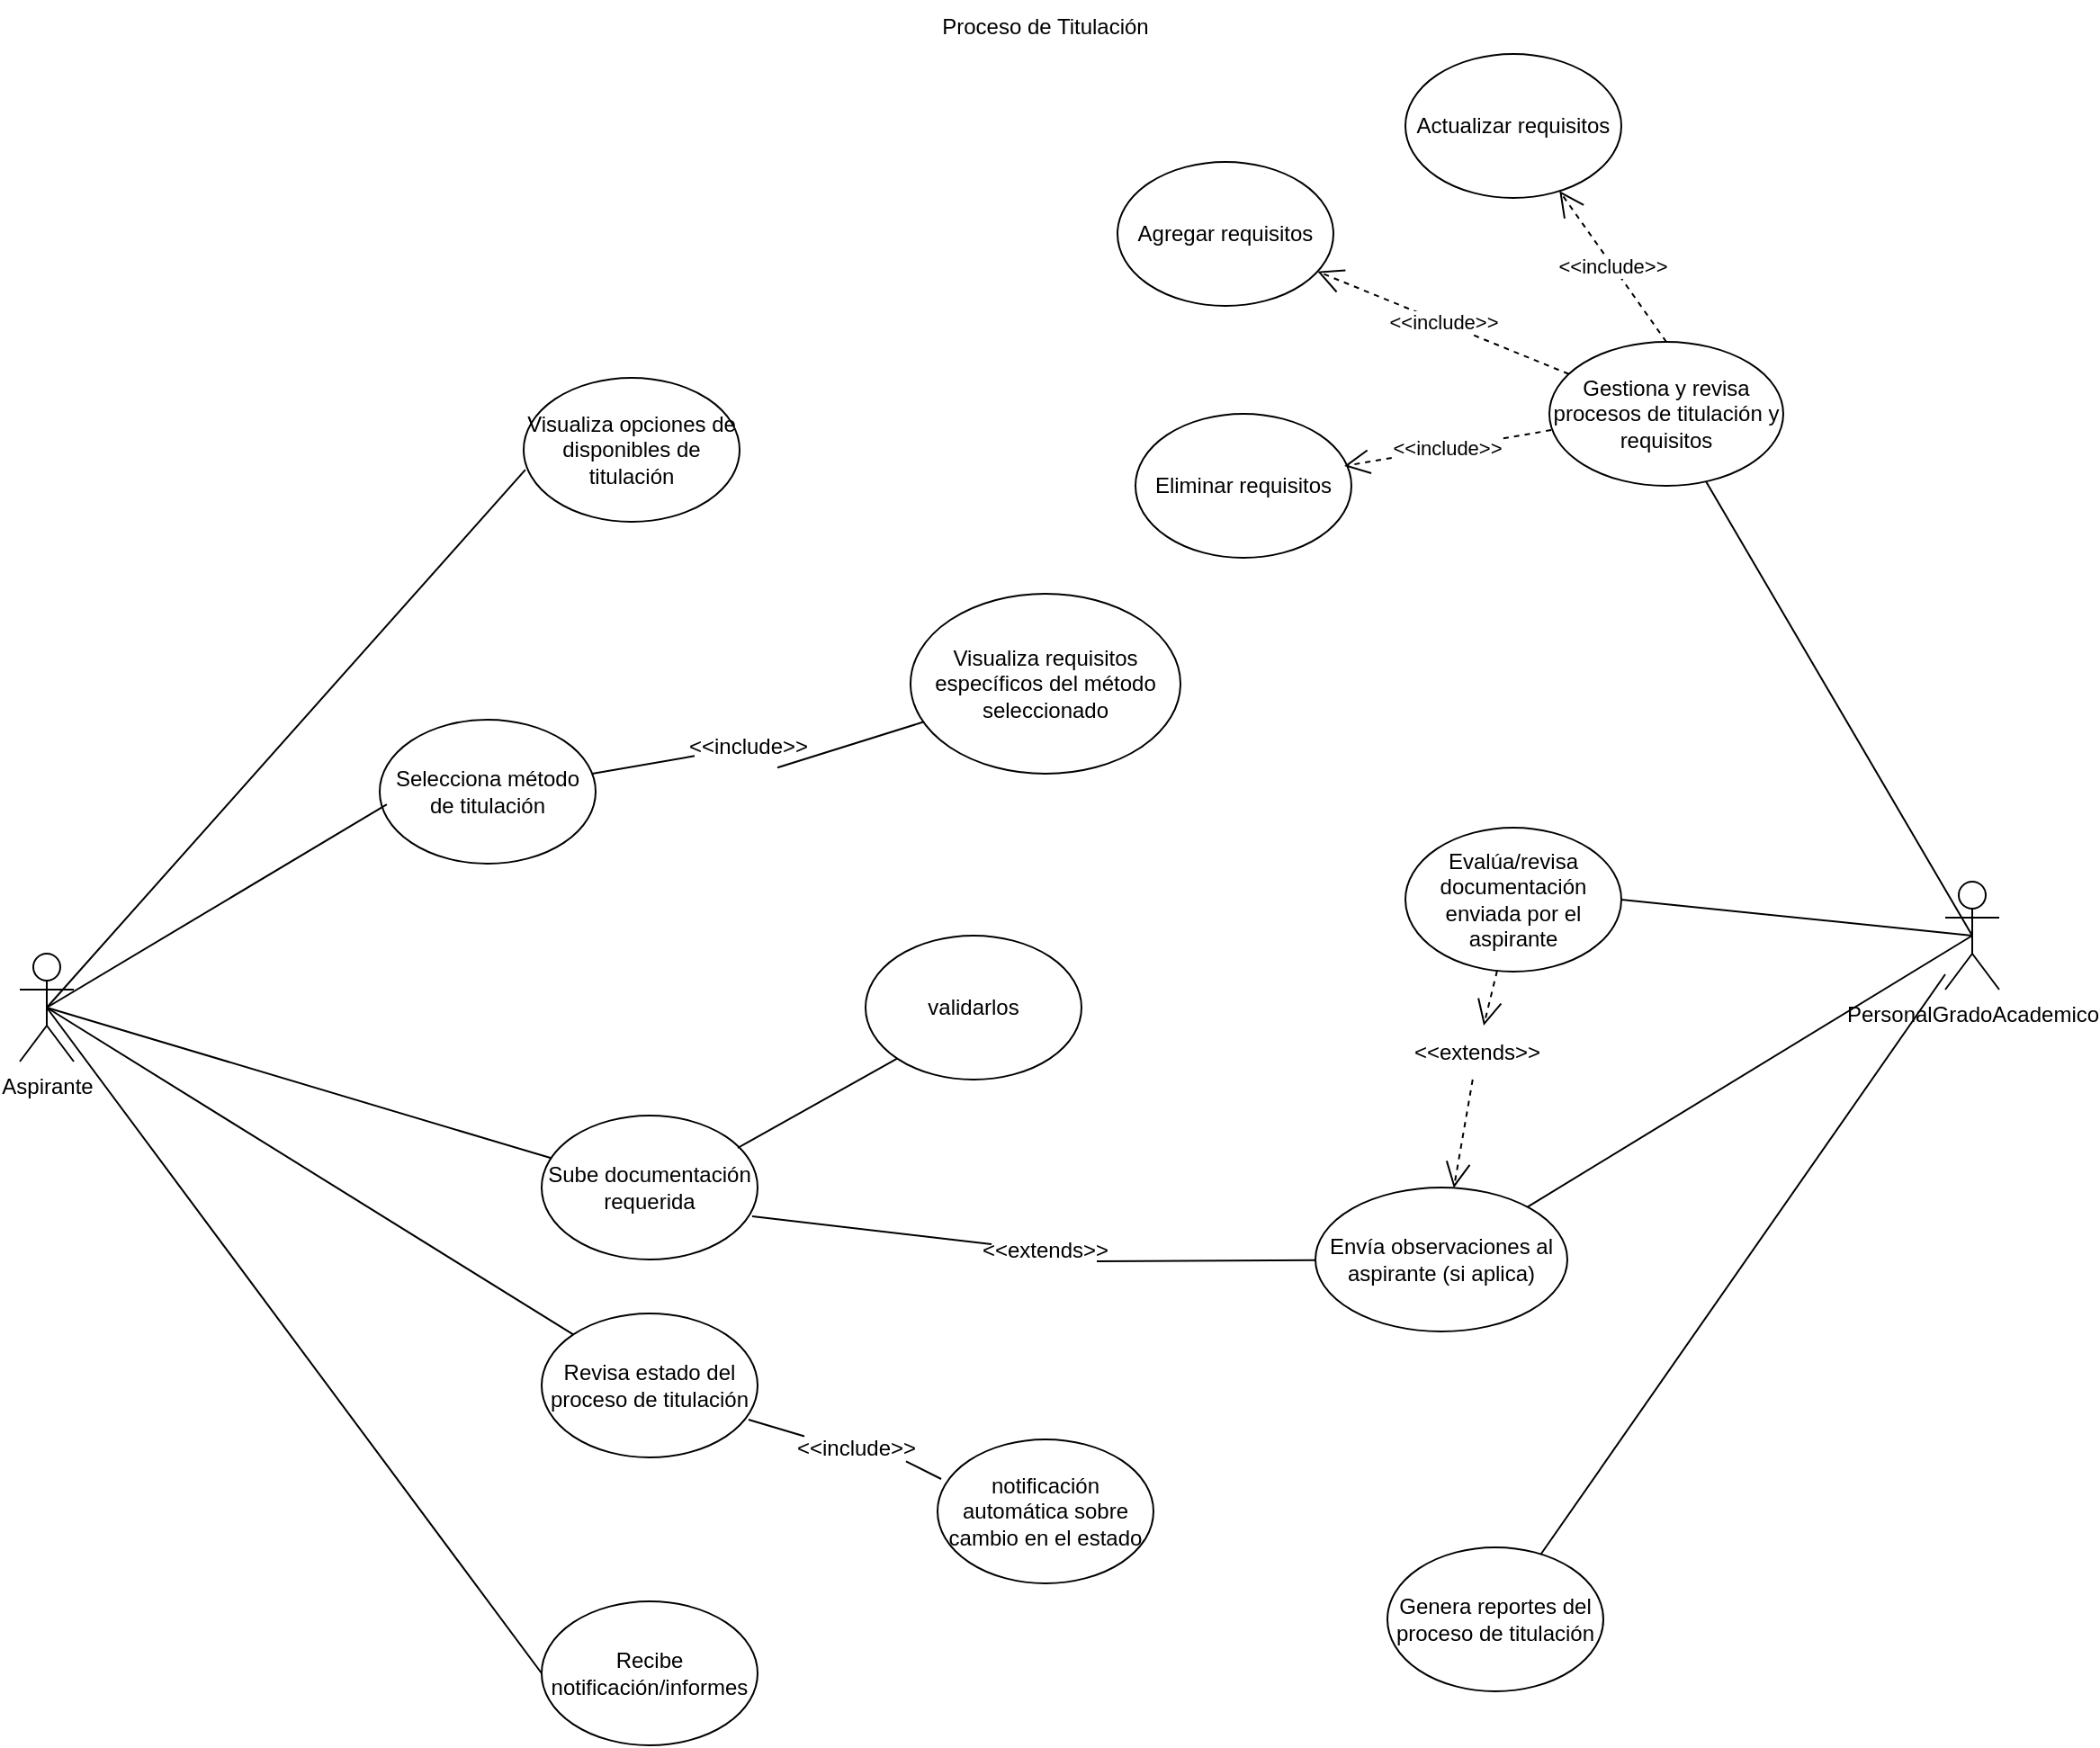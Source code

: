 <mxfile version="24.8.8">
  <diagram name="Página-1" id="6kvAzYXbWx3bvD8KSQS8">
    <mxGraphModel dx="1434" dy="1874" grid="1" gridSize="10" guides="1" tooltips="1" connect="1" arrows="1" fold="1" page="1" pageScale="1" pageWidth="850" pageHeight="1100" math="0" shadow="0">
      <root>
        <mxCell id="0" />
        <mxCell id="1" parent="0" />
        <mxCell id="M-7weo6VbnsM46FDoeIf-1" value="Aspirante" style="shape=umlActor;verticalLabelPosition=bottom;verticalAlign=top;html=1;outlineConnect=0;" vertex="1" parent="1">
          <mxGeometry x="50" y="440" width="30" height="60" as="geometry" />
        </mxCell>
        <mxCell id="M-7weo6VbnsM46FDoeIf-2" value="PersonalGradoAcademico" style="shape=umlActor;verticalLabelPosition=bottom;verticalAlign=top;html=1;outlineConnect=0;" vertex="1" parent="1">
          <mxGeometry x="1120" y="400" width="30" height="60" as="geometry" />
        </mxCell>
        <mxCell id="M-7weo6VbnsM46FDoeIf-5" value="validarlos" style="ellipse;whiteSpace=wrap;html=1;" vertex="1" parent="1">
          <mxGeometry x="520" y="430" width="120" height="80" as="geometry" />
        </mxCell>
        <mxCell id="M-7weo6VbnsM46FDoeIf-7" value="Sube documentación requerida" style="ellipse;whiteSpace=wrap;html=1;" vertex="1" parent="1">
          <mxGeometry x="340" y="530" width="120" height="80" as="geometry" />
        </mxCell>
        <mxCell id="M-7weo6VbnsM46FDoeIf-9" value="Evalúa/revisa documentación enviada por el aspirante" style="ellipse;whiteSpace=wrap;html=1;" vertex="1" parent="1">
          <mxGeometry x="820" y="370" width="120" height="80" as="geometry" />
        </mxCell>
        <mxCell id="M-7weo6VbnsM46FDoeIf-11" value="Gestiona y revisa procesos de titulación y requisitos" style="ellipse;whiteSpace=wrap;html=1;" vertex="1" parent="1">
          <mxGeometry x="900" y="100" width="130" height="80" as="geometry" />
        </mxCell>
        <mxCell id="M-7weo6VbnsM46FDoeIf-14" value="Visualiza opciones de disponibles de titulación" style="ellipse;whiteSpace=wrap;html=1;" vertex="1" parent="1">
          <mxGeometry x="330" y="120" width="120" height="80" as="geometry" />
        </mxCell>
        <mxCell id="M-7weo6VbnsM46FDoeIf-15" value="Selecciona método de titulación" style="ellipse;whiteSpace=wrap;html=1;" vertex="1" parent="1">
          <mxGeometry x="250" y="310" width="120" height="80" as="geometry" />
        </mxCell>
        <mxCell id="M-7weo6VbnsM46FDoeIf-16" value="Visualiza requisitos específicos del método seleccionado" style="ellipse;whiteSpace=wrap;html=1;" vertex="1" parent="1">
          <mxGeometry x="545" y="240" width="150" height="100" as="geometry" />
        </mxCell>
        <mxCell id="M-7weo6VbnsM46FDoeIf-17" value="Revisa estado del proceso de titulación" style="ellipse;whiteSpace=wrap;html=1;" vertex="1" parent="1">
          <mxGeometry x="340" y="640" width="120" height="80" as="geometry" />
        </mxCell>
        <mxCell id="M-7weo6VbnsM46FDoeIf-18" value="Recibe notificación/informes" style="ellipse;whiteSpace=wrap;html=1;" vertex="1" parent="1">
          <mxGeometry x="340" y="800" width="120" height="80" as="geometry" />
        </mxCell>
        <mxCell id="M-7weo6VbnsM46FDoeIf-19" value="Envía observaciones al aspirante (si aplica)" style="ellipse;whiteSpace=wrap;html=1;" vertex="1" parent="1">
          <mxGeometry x="770" y="570" width="140" height="80" as="geometry" />
        </mxCell>
        <mxCell id="M-7weo6VbnsM46FDoeIf-20" value="Genera reportes del proceso de titulación" style="ellipse;whiteSpace=wrap;html=1;" vertex="1" parent="1">
          <mxGeometry x="810" y="770" width="120" height="80" as="geometry" />
        </mxCell>
        <mxCell id="M-7weo6VbnsM46FDoeIf-21" value="Proceso de Titulación" style="text;html=1;align=center;verticalAlign=middle;whiteSpace=wrap;rounded=0;" vertex="1" parent="1">
          <mxGeometry x="545" y="-90" width="150" height="30" as="geometry" />
        </mxCell>
        <mxCell id="M-7weo6VbnsM46FDoeIf-22" value="" style="endArrow=none;html=1;rounded=0;entryX=0.5;entryY=0.5;entryDx=0;entryDy=0;entryPerimeter=0;exitX=0.008;exitY=0.638;exitDx=0;exitDy=0;exitPerimeter=0;" edge="1" parent="1" source="M-7weo6VbnsM46FDoeIf-14" target="M-7weo6VbnsM46FDoeIf-1">
          <mxGeometry width="50" height="50" relative="1" as="geometry">
            <mxPoint x="360" y="280.005" as="sourcePoint" />
            <mxPoint x="100" y="448.24" as="targetPoint" />
          </mxGeometry>
        </mxCell>
        <mxCell id="M-7weo6VbnsM46FDoeIf-27" value="" style="endArrow=none;html=1;rounded=0;exitX=0.5;exitY=0.5;exitDx=0;exitDy=0;exitPerimeter=0;" edge="1" parent="1" source="M-7weo6VbnsM46FDoeIf-1" target="M-7weo6VbnsM46FDoeIf-7">
          <mxGeometry width="50" height="50" relative="1" as="geometry">
            <mxPoint x="590" y="520" as="sourcePoint" />
            <mxPoint x="640" y="470" as="targetPoint" />
          </mxGeometry>
        </mxCell>
        <mxCell id="M-7weo6VbnsM46FDoeIf-28" value="" style="endArrow=open;endSize=12;dashed=1;html=1;rounded=0;" edge="1" parent="1" source="M-7weo6VbnsM46FDoeIf-29" target="M-7weo6VbnsM46FDoeIf-19">
          <mxGeometry width="160" relative="1" as="geometry">
            <mxPoint x="540" y="500" as="sourcePoint" />
            <mxPoint x="700" y="500" as="targetPoint" />
          </mxGeometry>
        </mxCell>
        <mxCell id="M-7weo6VbnsM46FDoeIf-31" value="" style="endArrow=none;html=1;rounded=0;entryX=0.5;entryY=0.5;entryDx=0;entryDy=0;entryPerimeter=0;" edge="1" parent="1" source="M-7weo6VbnsM46FDoeIf-11" target="M-7weo6VbnsM46FDoeIf-2">
          <mxGeometry width="50" height="50" relative="1" as="geometry">
            <mxPoint x="590" y="520" as="sourcePoint" />
            <mxPoint x="640" y="470" as="targetPoint" />
          </mxGeometry>
        </mxCell>
        <mxCell id="M-7weo6VbnsM46FDoeIf-32" value="" style="endArrow=none;html=1;rounded=0;entryX=0.5;entryY=0.5;entryDx=0;entryDy=0;entryPerimeter=0;exitX=1;exitY=0.5;exitDx=0;exitDy=0;" edge="1" parent="1" source="M-7weo6VbnsM46FDoeIf-9" target="M-7weo6VbnsM46FDoeIf-2">
          <mxGeometry width="50" height="50" relative="1" as="geometry">
            <mxPoint x="590" y="460" as="sourcePoint" />
            <mxPoint x="640" y="410" as="targetPoint" />
          </mxGeometry>
        </mxCell>
        <mxCell id="M-7weo6VbnsM46FDoeIf-33" value="" style="endArrow=none;html=1;rounded=0;entryX=0.5;entryY=0.5;entryDx=0;entryDy=0;entryPerimeter=0;" edge="1" parent="1" source="M-7weo6VbnsM46FDoeIf-19" target="M-7weo6VbnsM46FDoeIf-2">
          <mxGeometry width="50" height="50" relative="1" as="geometry">
            <mxPoint x="590" y="460" as="sourcePoint" />
            <mxPoint x="640" y="410" as="targetPoint" />
          </mxGeometry>
        </mxCell>
        <mxCell id="M-7weo6VbnsM46FDoeIf-34" value="" style="endArrow=none;html=1;rounded=0;" edge="1" parent="1" source="M-7weo6VbnsM46FDoeIf-20" target="M-7weo6VbnsM46FDoeIf-2">
          <mxGeometry width="50" height="50" relative="1" as="geometry">
            <mxPoint x="590" y="460" as="sourcePoint" />
            <mxPoint x="640" y="410" as="targetPoint" />
          </mxGeometry>
        </mxCell>
        <mxCell id="M-7weo6VbnsM46FDoeIf-35" value="" style="endArrow=none;html=1;rounded=0;entryX=0.033;entryY=0.588;entryDx=0;entryDy=0;entryPerimeter=0;exitX=0.5;exitY=0.5;exitDx=0;exitDy=0;exitPerimeter=0;" edge="1" parent="1" source="M-7weo6VbnsM46FDoeIf-1" target="M-7weo6VbnsM46FDoeIf-15">
          <mxGeometry width="50" height="50" relative="1" as="geometry">
            <mxPoint x="590" y="460" as="sourcePoint" />
            <mxPoint x="640" y="410" as="targetPoint" />
          </mxGeometry>
        </mxCell>
        <mxCell id="M-7weo6VbnsM46FDoeIf-37" value="" style="endArrow=none;html=1;rounded=0;entryX=0;entryY=0;entryDx=0;entryDy=0;exitX=0.5;exitY=0.5;exitDx=0;exitDy=0;exitPerimeter=0;" edge="1" parent="1" source="M-7weo6VbnsM46FDoeIf-1" target="M-7weo6VbnsM46FDoeIf-17">
          <mxGeometry width="50" height="50" relative="1" as="geometry">
            <mxPoint x="85" y="450" as="sourcePoint" />
            <mxPoint x="640" y="410" as="targetPoint" />
          </mxGeometry>
        </mxCell>
        <mxCell id="M-7weo6VbnsM46FDoeIf-38" value="" style="endArrow=none;html=1;rounded=0;entryX=0;entryY=0.5;entryDx=0;entryDy=0;exitX=0.5;exitY=0.5;exitDx=0;exitDy=0;exitPerimeter=0;" edge="1" parent="1" source="M-7weo6VbnsM46FDoeIf-1" target="M-7weo6VbnsM46FDoeIf-18">
          <mxGeometry width="50" height="50" relative="1" as="geometry">
            <mxPoint x="590" y="520" as="sourcePoint" />
            <mxPoint x="640" y="470" as="targetPoint" />
          </mxGeometry>
        </mxCell>
        <mxCell id="M-7weo6VbnsM46FDoeIf-39" value="" style="endArrow=none;html=1;rounded=0;" edge="1" parent="1" source="M-7weo6VbnsM46FDoeIf-40" target="M-7weo6VbnsM46FDoeIf-15">
          <mxGeometry width="50" height="50" relative="1" as="geometry">
            <mxPoint x="595" y="360" as="sourcePoint" />
            <mxPoint x="645" y="310" as="targetPoint" />
          </mxGeometry>
        </mxCell>
        <mxCell id="M-7weo6VbnsM46FDoeIf-41" value="" style="endArrow=none;html=1;rounded=0;exitX=0.975;exitY=0.7;exitDx=0;exitDy=0;exitPerimeter=0;" edge="1" parent="1" source="M-7weo6VbnsM46FDoeIf-42" target="M-7weo6VbnsM46FDoeIf-19">
          <mxGeometry width="50" height="50" relative="1" as="geometry">
            <mxPoint x="590" y="520" as="sourcePoint" />
            <mxPoint x="640" y="470" as="targetPoint" />
          </mxGeometry>
        </mxCell>
        <mxCell id="M-7weo6VbnsM46FDoeIf-46" value="" style="endArrow=none;html=1;rounded=0;exitX=0.975;exitY=0.7;exitDx=0;exitDy=0;exitPerimeter=0;" edge="1" parent="1" source="M-7weo6VbnsM46FDoeIf-7" target="M-7weo6VbnsM46FDoeIf-42">
          <mxGeometry width="50" height="50" relative="1" as="geometry">
            <mxPoint x="457" y="586" as="sourcePoint" />
            <mxPoint x="770" y="606" as="targetPoint" />
          </mxGeometry>
        </mxCell>
        <mxCell id="M-7weo6VbnsM46FDoeIf-42" value="&amp;lt;&amp;lt;extends&amp;gt;&amp;gt;" style="text;html=1;align=center;verticalAlign=middle;whiteSpace=wrap;rounded=0;" vertex="1" parent="1">
          <mxGeometry x="590" y="590" width="60" height="30" as="geometry" />
        </mxCell>
        <mxCell id="M-7weo6VbnsM46FDoeIf-47" value="" style="endArrow=open;endSize=12;dashed=1;html=1;rounded=0;" edge="1" parent="1" source="M-7weo6VbnsM46FDoeIf-9" target="M-7weo6VbnsM46FDoeIf-29">
          <mxGeometry width="160" relative="1" as="geometry">
            <mxPoint x="872" y="450" as="sourcePoint" />
            <mxPoint x="848" y="570" as="targetPoint" />
          </mxGeometry>
        </mxCell>
        <mxCell id="M-7weo6VbnsM46FDoeIf-29" value="&amp;lt;&amp;lt;extends&amp;gt;&amp;gt;" style="text;html=1;align=center;verticalAlign=middle;whiteSpace=wrap;rounded=0;" vertex="1" parent="1">
          <mxGeometry x="830" y="480" width="60" height="30" as="geometry" />
        </mxCell>
        <mxCell id="M-7weo6VbnsM46FDoeIf-48" value="" style="endArrow=none;html=1;rounded=0;entryX=0.767;entryY=0.888;entryDx=0;entryDy=0;entryPerimeter=0;" edge="1" parent="1" source="M-7weo6VbnsM46FDoeIf-16" target="M-7weo6VbnsM46FDoeIf-40">
          <mxGeometry width="50" height="50" relative="1" as="geometry">
            <mxPoint x="516" y="323" as="sourcePoint" />
            <mxPoint x="402" y="311" as="targetPoint" />
          </mxGeometry>
        </mxCell>
        <mxCell id="M-7weo6VbnsM46FDoeIf-40" value="&amp;lt;&amp;lt;include&amp;gt;&amp;gt;" style="text;html=1;align=center;verticalAlign=middle;whiteSpace=wrap;rounded=0;" vertex="1" parent="1">
          <mxGeometry x="425" y="310" width="60" height="30" as="geometry" />
        </mxCell>
        <mxCell id="M-7weo6VbnsM46FDoeIf-49" value="notificación automática sobre cambio en el estado " style="ellipse;whiteSpace=wrap;html=1;" vertex="1" parent="1">
          <mxGeometry x="560" y="710" width="120" height="80" as="geometry" />
        </mxCell>
        <mxCell id="M-7weo6VbnsM46FDoeIf-50" value="" style="endArrow=none;html=1;rounded=0;entryX=0.017;entryY=0.275;entryDx=0;entryDy=0;entryPerimeter=0;exitX=0.958;exitY=0.738;exitDx=0;exitDy=0;exitPerimeter=0;" edge="1" parent="1" source="M-7weo6VbnsM46FDoeIf-51" target="M-7weo6VbnsM46FDoeIf-49">
          <mxGeometry width="50" height="50" relative="1" as="geometry">
            <mxPoint x="480" y="710" as="sourcePoint" />
            <mxPoint x="530" y="660" as="targetPoint" />
          </mxGeometry>
        </mxCell>
        <mxCell id="M-7weo6VbnsM46FDoeIf-52" value="" style="endArrow=none;html=1;rounded=0;entryX=0.017;entryY=0.275;entryDx=0;entryDy=0;entryPerimeter=0;exitX=0.958;exitY=0.738;exitDx=0;exitDy=0;exitPerimeter=0;" edge="1" parent="1" source="M-7weo6VbnsM46FDoeIf-17" target="M-7weo6VbnsM46FDoeIf-51">
          <mxGeometry width="50" height="50" relative="1" as="geometry">
            <mxPoint x="455" y="699" as="sourcePoint" />
            <mxPoint x="572" y="732" as="targetPoint" />
          </mxGeometry>
        </mxCell>
        <mxCell id="M-7weo6VbnsM46FDoeIf-51" value="&amp;lt;&amp;lt;include&amp;gt;&amp;gt;" style="text;html=1;align=center;verticalAlign=middle;whiteSpace=wrap;rounded=0;" vertex="1" parent="1">
          <mxGeometry x="485" y="700" width="60" height="30" as="geometry" />
        </mxCell>
        <mxCell id="M-7weo6VbnsM46FDoeIf-55" value="" style="endArrow=none;html=1;rounded=0;exitX=0.908;exitY=0.225;exitDx=0;exitDy=0;exitPerimeter=0;entryX=0;entryY=1;entryDx=0;entryDy=0;" edge="1" parent="1" source="M-7weo6VbnsM46FDoeIf-7" target="M-7weo6VbnsM46FDoeIf-5">
          <mxGeometry width="50" height="50" relative="1" as="geometry">
            <mxPoint x="590" y="550" as="sourcePoint" />
            <mxPoint x="640" y="500" as="targetPoint" />
          </mxGeometry>
        </mxCell>
        <mxCell id="M-7weo6VbnsM46FDoeIf-56" value="Eliminar requisitos" style="ellipse;whiteSpace=wrap;html=1;" vertex="1" parent="1">
          <mxGeometry x="670" y="140" width="120" height="80" as="geometry" />
        </mxCell>
        <mxCell id="M-7weo6VbnsM46FDoeIf-57" value="Agregar requisitos" style="ellipse;whiteSpace=wrap;html=1;" vertex="1" parent="1">
          <mxGeometry x="660" width="120" height="80" as="geometry" />
        </mxCell>
        <mxCell id="M-7weo6VbnsM46FDoeIf-58" value="Actualizar requisitos" style="ellipse;whiteSpace=wrap;html=1;" vertex="1" parent="1">
          <mxGeometry x="820" y="-60" width="120" height="80" as="geometry" />
        </mxCell>
        <mxCell id="M-7weo6VbnsM46FDoeIf-59" value="&amp;lt;&amp;lt;include&amp;gt;&amp;gt;" style="endArrow=open;endSize=12;dashed=1;html=1;rounded=0;entryX=0.967;entryY=0.363;entryDx=0;entryDy=0;entryPerimeter=0;exitX=0.008;exitY=0.613;exitDx=0;exitDy=0;exitPerimeter=0;" edge="1" parent="1" source="M-7weo6VbnsM46FDoeIf-11" target="M-7weo6VbnsM46FDoeIf-56">
          <mxGeometry width="160" relative="1" as="geometry">
            <mxPoint x="1070" y="50" as="sourcePoint" />
            <mxPoint x="1230" y="50" as="targetPoint" />
          </mxGeometry>
        </mxCell>
        <mxCell id="M-7weo6VbnsM46FDoeIf-60" value="&amp;lt;&amp;lt;include&amp;gt;&amp;gt;" style="endArrow=open;endSize=12;dashed=1;html=1;rounded=0;" edge="1" parent="1" source="M-7weo6VbnsM46FDoeIf-11" target="M-7weo6VbnsM46FDoeIf-57">
          <mxGeometry width="160" relative="1" as="geometry">
            <mxPoint x="1020" y="80" as="sourcePoint" />
            <mxPoint x="1240" y="60" as="targetPoint" />
          </mxGeometry>
        </mxCell>
        <mxCell id="M-7weo6VbnsM46FDoeIf-61" value="&amp;lt;&amp;lt;include&amp;gt;&amp;gt;" style="endArrow=open;endSize=12;dashed=1;html=1;rounded=0;exitX=0.5;exitY=0;exitDx=0;exitDy=0;" edge="1" parent="1" source="M-7weo6VbnsM46FDoeIf-11" target="M-7weo6VbnsM46FDoeIf-58">
          <mxGeometry width="160" relative="1" as="geometry">
            <mxPoint x="1070" y="130" as="sourcePoint" />
            <mxPoint x="1230" y="130" as="targetPoint" />
          </mxGeometry>
        </mxCell>
      </root>
    </mxGraphModel>
  </diagram>
</mxfile>
